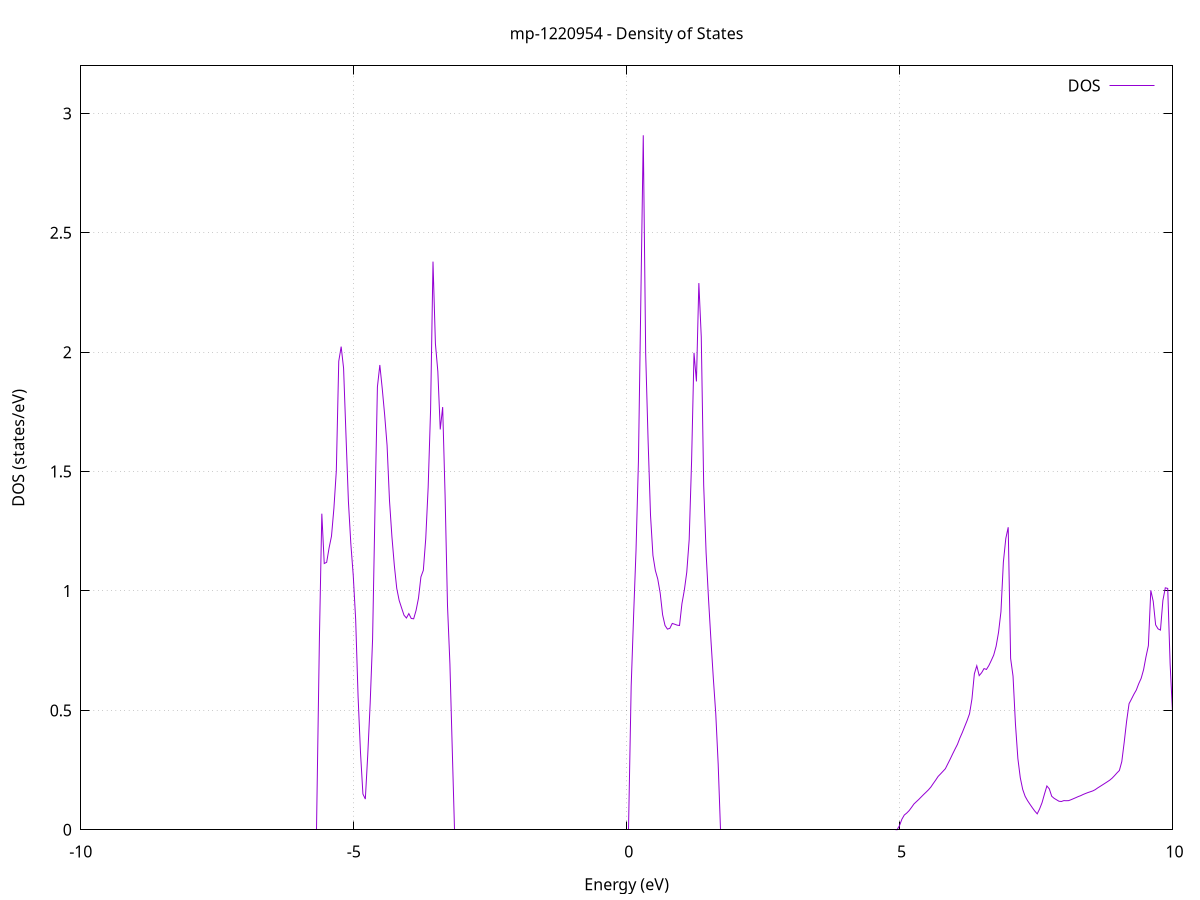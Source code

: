 set title 'mp-1220954 - Density of States'
set xlabel 'Energy (eV)'
set ylabel 'DOS (states/eV)'
set grid
set xrange [-10:10]
set yrange [0:3.199]
set xzeroaxis lt -1
set terminal png size 800,600
set output 'mp-1220954_dos_gnuplot.png'
plot '-' using 1:2 with lines title 'DOS'
-26.084200 0.000000
-26.039900 0.000000
-25.995600 0.000000
-25.951300 0.000000
-25.907100 0.000000
-25.862800 0.000000
-25.818500 0.000000
-25.774200 0.000000
-25.729900 0.000000
-25.685700 0.000000
-25.641400 0.000000
-25.597100 0.000000
-25.552800 0.000000
-25.508600 0.000000
-25.464300 0.000000
-25.420000 0.000000
-25.375700 0.000000
-25.331500 0.000000
-25.287200 0.000000
-25.242900 0.000000
-25.198600 0.000000
-25.154400 0.000000
-25.110100 0.000000
-25.065800 0.000000
-25.021500 0.000000
-24.977300 0.000000
-24.933000 0.000000
-24.888700 0.000000
-24.844400 0.000000
-24.800100 0.000000
-24.755900 0.000000
-24.711600 0.000000
-24.667300 0.000000
-24.623000 0.000000
-24.578800 0.000000
-24.534500 0.000000
-24.490200 0.000000
-24.445900 0.000000
-24.401700 0.000000
-24.357400 0.000000
-24.313100 0.000000
-24.268800 0.000000
-24.224600 0.000000
-24.180300 0.000000
-24.136000 0.000000
-24.091700 0.000000
-24.047500 0.000000
-24.003200 0.000000
-23.958900 0.000000
-23.914600 0.000000
-23.870300 0.000000
-23.826100 0.000000
-23.781800 0.000000
-23.737500 0.000000
-23.693200 0.000000
-23.649000 0.000000
-23.604700 0.000000
-23.560400 0.000000
-23.516100 0.000000
-23.471900 0.000000
-23.427600 0.000000
-23.383300 0.000000
-23.339000 0.000000
-23.294800 0.000000
-23.250500 0.000000
-23.206200 0.000000
-23.161900 0.000000
-23.117700 0.000000
-23.073400 0.000000
-23.029100 0.000000
-22.984800 0.000000
-22.940500 0.000000
-22.896300 0.000000
-22.852000 0.000000
-22.807700 0.000000
-22.763400 0.000000
-22.719200 0.000000
-22.674900 0.000000
-22.630600 0.000000
-22.586300 0.000000
-22.542100 0.000000
-22.497800 0.000000
-22.453500 0.000000
-22.409200 0.000000
-22.365000 0.000000
-22.320700 0.000000
-22.276400 0.000000
-22.232100 0.000000
-22.187900 0.000000
-22.143600 0.000000
-22.099300 0.000000
-22.055000 0.636400
-22.010700 2.727000
-21.966500 4.935800
-21.922200 3.188500
-21.877900 2.641000
-21.833600 2.357700
-21.789400 2.253700
-21.745100 2.999500
-21.700800 13.990500
-21.656500 11.138100
-21.612300 25.604100
-21.568000 0.870900
-21.523700 2.561100
-21.479400 8.374000
-21.435200 6.508400
-21.390900 4.035400
-21.346600 0.000000
-21.302300 0.000000
-21.258100 0.000000
-21.213800 0.000000
-21.169500 0.000000
-21.125200 0.000000
-21.080900 0.000000
-21.036700 0.000000
-20.992400 0.000000
-20.948100 0.000000
-20.903800 0.000000
-20.859600 0.000000
-20.815300 0.000000
-20.771000 0.000000
-20.726700 0.000000
-20.682500 0.000000
-20.638200 0.000000
-20.593900 0.000000
-20.549600 0.000000
-20.505400 0.000000
-20.461100 0.000000
-20.416800 0.000000
-20.372500 0.000000
-20.328300 0.000000
-20.284000 0.000000
-20.239700 0.000000
-20.195400 0.000000
-20.151100 0.000000
-20.106900 0.000000
-20.062600 0.000000
-20.018300 0.000000
-19.974000 0.000000
-19.929800 0.000000
-19.885500 0.000000
-19.841200 0.000000
-19.796900 0.000000
-19.752700 0.000000
-19.708400 0.000000
-19.664100 0.000000
-19.619800 0.000000
-19.575600 0.000000
-19.531300 0.000000
-19.487000 0.000000
-19.442700 0.000000
-19.398400 0.000000
-19.354200 0.000000
-19.309900 0.000000
-19.265600 0.000000
-19.221300 0.000000
-19.177100 0.000000
-19.132800 0.000000
-19.088500 0.000000
-19.044200 0.000000
-19.000000 0.000000
-18.955700 0.000000
-18.911400 0.000000
-18.867100 0.000000
-18.822900 0.000000
-18.778600 0.000000
-18.734300 0.000000
-18.690000 0.000000
-18.645800 0.000000
-18.601500 0.000000
-18.557200 0.000000
-18.512900 0.000000
-18.468600 0.000000
-18.424400 0.000000
-18.380100 0.000000
-18.335800 0.000000
-18.291500 0.000000
-18.247300 0.000000
-18.203000 0.000000
-18.158700 0.000000
-18.114400 0.000000
-18.070200 0.000000
-18.025900 0.000000
-17.981600 0.000000
-17.937300 0.000000
-17.893100 0.000000
-17.848800 0.000000
-17.804500 0.000000
-17.760200 0.000000
-17.716000 0.000000
-17.671700 0.000000
-17.627400 0.000000
-17.583100 0.000000
-17.538800 0.000000
-17.494600 0.000000
-17.450300 0.000000
-17.406000 0.000000
-17.361700 0.000000
-17.317500 0.000000
-17.273200 0.000000
-17.228900 0.000000
-17.184600 0.000000
-17.140400 0.000000
-17.096100 0.000000
-17.051800 0.000000
-17.007500 0.000000
-16.963300 0.000000
-16.919000 0.000000
-16.874700 0.000000
-16.830400 0.000000
-16.786200 0.000000
-16.741900 0.000000
-16.697600 0.000000
-16.653300 0.000000
-16.609000 0.000000
-16.564800 0.000000
-16.520500 0.000000
-16.476200 0.000000
-16.431900 0.000000
-16.387700 0.000000
-16.343400 0.000000
-16.299100 0.000000
-16.254800 0.000000
-16.210600 0.000000
-16.166300 0.000000
-16.122000 0.000000
-16.077700 0.000000
-16.033500 0.000000
-15.989200 0.000000
-15.944900 0.000000
-15.900600 0.000000
-15.856400 0.000000
-15.812100 0.000000
-15.767800 0.000000
-15.723500 0.000000
-15.679200 0.000000
-15.635000 0.000000
-15.590700 0.000000
-15.546400 0.000000
-15.502100 0.000000
-15.457900 0.000000
-15.413600 0.000000
-15.369300 0.000000
-15.325000 0.000000
-15.280800 0.000000
-15.236500 0.000000
-15.192200 0.000000
-15.147900 0.000000
-15.103700 0.000000
-15.059400 0.000000
-15.015100 0.000000
-14.970800 0.000000
-14.926600 0.000000
-14.882300 0.000000
-14.838000 0.000000
-14.793700 0.000000
-14.749400 0.000000
-14.705200 0.000000
-14.660900 0.000000
-14.616600 0.000000
-14.572300 0.000000
-14.528100 0.000000
-14.483800 0.000000
-14.439500 0.000000
-14.395200 0.000000
-14.351000 0.000000
-14.306700 0.000000
-14.262400 0.000000
-14.218100 0.000000
-14.173900 0.000000
-14.129600 0.000000
-14.085300 0.000000
-14.041000 0.000000
-13.996800 0.000000
-13.952500 0.000000
-13.908200 0.000000
-13.863900 0.000000
-13.819600 0.000000
-13.775400 0.000000
-13.731100 0.000000
-13.686800 0.000000
-13.642500 0.000000
-13.598300 0.000000
-13.554000 0.189900
-13.509700 0.371300
-13.465400 0.540100
-13.421200 0.725800
-13.376900 0.949000
-13.332600 1.279900
-13.288300 2.007300
-13.244100 2.058900
-13.199800 2.046300
-13.155500 2.042500
-13.111200 2.024300
-13.067000 2.020700
-13.022700 1.584800
-12.978400 1.134600
-12.934100 0.903900
-12.889800 0.724000
-12.845600 0.590600
-12.801300 0.472600
-12.757000 0.374100
-12.712700 0.273700
-12.668500 0.195100
-12.624200 0.000000
-12.579900 0.000000
-12.535600 0.000000
-12.491400 0.000000
-12.447100 0.000000
-12.402800 0.000000
-12.358500 0.000000
-12.314300 0.000000
-12.270000 0.000000
-12.225700 0.000000
-12.181400 0.000000
-12.137200 0.000000
-12.092900 0.000000
-12.048600 0.000000
-12.004300 0.000000
-11.960000 0.000000
-11.915800 0.000000
-11.871500 0.000000
-11.827200 0.000000
-11.782900 0.000000
-11.738700 0.000000
-11.694400 0.000000
-11.650100 0.000000
-11.605800 0.000000
-11.561600 0.000000
-11.517300 0.000000
-11.473000 0.000000
-11.428700 0.000000
-11.384500 0.000000
-11.340200 0.000000
-11.295900 0.000000
-11.251600 0.000000
-11.207400 0.000000
-11.163100 0.000000
-11.118800 0.000000
-11.074500 0.000000
-11.030200 0.000000
-10.986000 0.000000
-10.941700 0.000000
-10.897400 0.000000
-10.853100 0.000000
-10.808900 0.000000
-10.764600 0.000000
-10.720300 0.000000
-10.676000 0.000000
-10.631800 0.000000
-10.587500 0.000000
-10.543200 0.000000
-10.498900 0.000000
-10.454700 0.000000
-10.410400 0.000000
-10.366100 0.000000
-10.321800 0.000000
-10.277500 0.000000
-10.233300 0.000000
-10.189000 0.000000
-10.144700 0.000000
-10.100400 0.000000
-10.056200 0.000000
-10.011900 0.000000
-9.967600 0.000000
-9.923300 0.000000
-9.879100 0.000000
-9.834800 0.000000
-9.790500 0.000000
-9.746200 0.000000
-9.702000 0.000000
-9.657700 0.000000
-9.613400 0.000000
-9.569100 0.000000
-9.524900 0.000000
-9.480600 0.000000
-9.436300 0.000000
-9.392000 0.000000
-9.347700 0.000000
-9.303500 0.000000
-9.259200 0.000000
-9.214900 0.000000
-9.170600 0.000000
-9.126400 0.000000
-9.082100 0.000000
-9.037800 0.000000
-8.993500 0.000000
-8.949300 0.000000
-8.905000 0.000000
-8.860700 0.000000
-8.816400 0.000000
-8.772200 0.000000
-8.727900 0.000000
-8.683600 0.000000
-8.639300 0.000000
-8.595100 0.000000
-8.550800 0.000000
-8.506500 0.000000
-8.462200 0.000000
-8.417900 0.000000
-8.373700 0.000000
-8.329400 0.000000
-8.285100 0.000000
-8.240800 0.000000
-8.196600 0.000000
-8.152300 0.000000
-8.108000 0.000000
-8.063700 0.000000
-8.019500 0.000000
-7.975200 0.000000
-7.930900 0.000000
-7.886600 0.000000
-7.842400 0.000000
-7.798100 0.000000
-7.753800 0.000000
-7.709500 0.000000
-7.665300 0.000000
-7.621000 0.000000
-7.576700 0.000000
-7.532400 0.000000
-7.488100 0.000000
-7.443900 0.000000
-7.399600 0.000000
-7.355300 0.000000
-7.311000 0.000000
-7.266800 0.000000
-7.222500 0.000000
-7.178200 0.000000
-7.133900 0.000000
-7.089700 0.000000
-7.045400 0.000000
-7.001100 0.000000
-6.956800 0.000000
-6.912600 0.000000
-6.868300 0.000000
-6.824000 0.000000
-6.779700 0.000000
-6.735500 0.000000
-6.691200 0.000000
-6.646900 0.000000
-6.602600 0.000000
-6.558300 0.000000
-6.514100 0.000000
-6.469800 0.000000
-6.425500 0.000000
-6.381200 0.000000
-6.337000 0.000000
-6.292700 0.000000
-6.248400 0.000000
-6.204100 0.000000
-6.159900 0.000000
-6.115600 0.000000
-6.071300 0.000000
-6.027000 0.000000
-5.982800 0.000000
-5.938500 0.000000
-5.894200 0.000000
-5.849900 0.000000
-5.805700 0.000000
-5.761400 0.000000
-5.717100 0.000000
-5.672800 0.000000
-5.628500 0.801400
-5.584300 1.323700
-5.540000 1.115000
-5.495700 1.120100
-5.451400 1.180200
-5.407200 1.229500
-5.362900 1.346200
-5.318600 1.503500
-5.274300 1.961900
-5.230100 2.023300
-5.185800 1.933200
-5.141500 1.651900
-5.097200 1.374900
-5.053000 1.198300
-5.008700 1.065300
-4.964400 0.880600
-4.920100 0.557800
-4.875900 0.324400
-4.831600 0.149900
-4.787300 0.128600
-4.743000 0.313800
-4.698700 0.529000
-4.654500 0.797100
-4.610200 1.345400
-4.565900 1.854500
-4.521600 1.946300
-4.477400 1.847200
-4.433100 1.737200
-4.388800 1.609600
-4.344500 1.378300
-4.300300 1.227800
-4.256000 1.107100
-4.211700 1.010800
-4.167400 0.960400
-4.123200 0.929200
-4.078900 0.898700
-4.034600 0.886800
-3.990300 0.905300
-3.946100 0.884900
-3.901800 0.883500
-3.857500 0.918900
-3.813200 0.970500
-3.768900 1.058900
-3.724700 1.086500
-3.680400 1.219300
-3.636100 1.434500
-3.591800 1.759300
-3.547600 2.379300
-3.503300 2.035300
-3.459000 1.919700
-3.414700 1.676600
-3.370500 1.770200
-3.326200 1.401600
-3.281900 0.938700
-3.237600 0.694500
-3.193400 0.326400
-3.149100 0.000000
-3.104800 0.000000
-3.060500 0.000000
-3.016300 0.000000
-2.972000 0.000000
-2.927700 0.000000
-2.883400 0.000000
-2.839100 0.000000
-2.794900 0.000000
-2.750600 0.000000
-2.706300 0.000000
-2.662000 0.000000
-2.617800 0.000000
-2.573500 0.000000
-2.529200 0.000000
-2.484900 0.000000
-2.440700 0.000000
-2.396400 0.000000
-2.352100 0.000000
-2.307800 0.000000
-2.263600 0.000000
-2.219300 0.000000
-2.175000 0.000000
-2.130700 0.000000
-2.086500 0.000000
-2.042200 0.000000
-1.997900 0.000000
-1.953600 0.000000
-1.909300 0.000000
-1.865100 0.000000
-1.820800 0.000000
-1.776500 0.000000
-1.732200 0.000000
-1.688000 0.000000
-1.643700 0.000000
-1.599400 0.000000
-1.555100 0.000000
-1.510900 0.000000
-1.466600 0.000000
-1.422300 0.000000
-1.378000 0.000000
-1.333800 0.000000
-1.289500 0.000000
-1.245200 0.000000
-1.200900 0.000000
-1.156600 0.000000
-1.112400 0.000000
-1.068100 0.000000
-1.023800 0.000000
-0.979500 0.000000
-0.935300 0.000000
-0.891000 0.000000
-0.846700 0.000000
-0.802400 0.000000
-0.758200 0.000000
-0.713900 0.000000
-0.669600 0.000000
-0.625300 0.000000
-0.581100 0.000000
-0.536800 0.000000
-0.492500 0.000000
-0.448200 0.000000
-0.404000 0.000000
-0.359700 0.000000
-0.315400 0.000000
-0.271100 0.000000
-0.226800 0.000000
-0.182600 0.000000
-0.138300 0.000000
-0.094000 0.000000
-0.049700 0.000000
-0.005500 0.000000
0.038800 0.000000
0.083100 0.601700
0.127400 0.896300
0.171600 1.169000
0.215900 1.542300
0.260200 2.223500
0.304500 2.908400
0.348700 1.993500
0.393000 1.630200
0.437300 1.316900
0.481600 1.149100
0.525800 1.086200
0.570100 1.050000
0.614400 0.991300
0.658700 0.900400
0.703000 0.855600
0.747200 0.840300
0.791500 0.843600
0.835800 0.864100
0.880100 0.860800
0.924300 0.857000
0.968600 0.855400
1.012900 0.946700
1.057200 1.003900
1.101400 1.078800
1.145700 1.215200
1.190000 1.545800
1.234300 1.997200
1.278500 1.877500
1.322800 2.289500
1.367100 2.063700
1.411400 1.443500
1.455600 1.160700
1.499900 0.966500
1.544200 0.794700
1.588500 0.632700
1.632800 0.485400
1.677000 0.274800
1.721300 0.000000
1.765600 0.000000
1.809900 0.000000
1.854100 0.000000
1.898400 0.000000
1.942700 0.000000
1.987000 0.000000
2.031200 0.000000
2.075500 0.000000
2.119800 0.000000
2.164100 0.000000
2.208300 0.000000
2.252600 0.000000
2.296900 0.000000
2.341200 0.000000
2.385400 0.000000
2.429700 0.000000
2.474000 0.000000
2.518300 0.000000
2.562600 0.000000
2.606800 0.000000
2.651100 0.000000
2.695400 0.000000
2.739700 0.000000
2.783900 0.000000
2.828200 0.000000
2.872500 0.000000
2.916800 0.000000
2.961000 0.000000
3.005300 0.000000
3.049600 0.000000
3.093900 0.000000
3.138100 0.000000
3.182400 0.000000
3.226700 0.000000
3.271000 0.000000
3.315200 0.000000
3.359500 0.000000
3.403800 0.000000
3.448100 0.000000
3.492400 0.000000
3.536600 0.000000
3.580900 0.000000
3.625200 0.000000
3.669500 0.000000
3.713700 0.000000
3.758000 0.000000
3.802300 0.000000
3.846600 0.000000
3.890800 0.000000
3.935100 0.000000
3.979400 0.000000
4.023700 0.000000
4.067900 0.000000
4.112200 0.000000
4.156500 0.000000
4.200800 0.000000
4.245000 0.000000
4.289300 0.000000
4.333600 0.000000
4.377900 0.000000
4.422200 0.000000
4.466400 0.000000
4.510700 0.000000
4.555000 0.000000
4.599300 0.000000
4.643500 0.000000
4.687800 0.000000
4.732100 0.000000
4.776400 0.000000
4.820600 0.000000
4.864900 0.000000
4.909200 0.000000
4.953500 0.000100
4.997700 0.016700
5.042000 0.044000
5.086300 0.061700
5.130600 0.069900
5.174800 0.080100
5.219100 0.093700
5.263400 0.108000
5.307700 0.117600
5.352000 0.127100
5.396200 0.137400
5.440500 0.147600
5.484800 0.157300
5.529100 0.167300
5.573300 0.178900
5.617600 0.193800
5.661900 0.208100
5.706200 0.223400
5.750400 0.233900
5.794700 0.244700
5.839000 0.255700
5.883300 0.276000
5.927500 0.296000
5.971800 0.317300
6.016100 0.337900
6.060400 0.357700
6.104600 0.383900
6.148900 0.407000
6.193200 0.432400
6.237500 0.457500
6.281800 0.486000
6.326000 0.547900
6.370300 0.653200
6.414600 0.686700
6.458900 0.645600
6.503100 0.657700
6.547400 0.675000
6.591700 0.671500
6.636000 0.687900
6.680200 0.709000
6.724500 0.731500
6.768800 0.768700
6.813100 0.826800
6.857300 0.913300
6.901600 1.120900
6.945900 1.219500
6.990200 1.266900
7.034500 0.717500
7.078700 0.643300
7.123000 0.442600
7.167300 0.298200
7.211600 0.217800
7.255800 0.169000
7.300100 0.140100
7.344400 0.122100
7.388700 0.106800
7.432900 0.092100
7.477200 0.078300
7.521500 0.066700
7.565800 0.087500
7.610000 0.113400
7.654300 0.149200
7.698600 0.183400
7.742900 0.171500
7.787100 0.140400
7.831400 0.131700
7.875700 0.125600
7.920000 0.119500
7.964300 0.118400
8.008500 0.122100
8.052800 0.121700
8.097100 0.122100
8.141400 0.125900
8.185600 0.130200
8.229900 0.134600
8.274200 0.139100
8.318500 0.142900
8.362700 0.147800
8.407000 0.152000
8.451300 0.155900
8.495600 0.159300
8.539800 0.162800
8.584100 0.168000
8.628400 0.175100
8.672700 0.181500
8.716900 0.187900
8.761200 0.194400
8.805500 0.201000
8.849800 0.207700
8.894100 0.216200
8.938300 0.226700
8.982600 0.238000
9.026900 0.248400
9.071200 0.285600
9.115400 0.366700
9.159700 0.455000
9.204000 0.527900
9.248300 0.547300
9.292500 0.567400
9.336800 0.585100
9.381100 0.611600
9.425400 0.633800
9.469600 0.669800
9.513900 0.723900
9.558200 0.771000
9.602500 1.002700
9.646700 0.956800
9.691000 0.858100
9.735300 0.841400
9.779600 0.836200
9.823900 0.960100
9.868100 1.013200
9.912400 1.010700
9.956700 0.693700
10.001000 0.488900
10.045200 0.422900
10.089500 0.360800
10.133800 0.307100
10.178100 0.267600
10.222300 0.191800
10.266600 0.143900
10.310900 0.115000
10.355200 0.069900
10.399400 0.057500
10.443700 0.069000
10.488000 0.103100
10.532300 0.207400
10.576500 0.188100
10.620800 0.179800
10.665100 0.184000
10.709400 0.198800
10.753700 0.247000
10.797900 0.326500
10.842200 0.405700
10.886500 0.526000
10.930800 0.641700
10.975000 0.746100
11.019300 0.742500
11.063600 0.809800
11.107900 0.879700
11.152100 0.926400
11.196400 0.904400
11.240700 0.811800
11.285000 0.786500
11.329200 0.795600
11.373500 0.790800
11.417800 0.788100
11.462100 0.842100
11.506300 0.957800
11.550600 0.894800
11.594900 0.820900
11.639200 0.764600
11.683500 0.714700
11.727700 0.699800
11.772000 0.703800
11.816300 0.709100
11.860600 0.720900
11.904800 0.748700
11.949100 0.814000
11.993400 0.921200
12.037700 0.913600
12.081900 0.916900
12.126200 0.938500
12.170500 0.969400
12.214800 1.170500
12.259000 1.060800
12.303300 0.993100
12.347600 0.911400
12.391900 0.812900
12.436100 0.759100
12.480400 0.725700
12.524700 0.707800
12.569000 0.673700
12.613300 0.642000
12.657500 0.605500
12.701800 0.570900
12.746100 0.540800
12.790400 0.525000
12.834600 0.506100
12.878900 0.487500
12.923200 0.471500
12.967500 0.457800
13.011700 0.444500
13.056000 0.427600
13.100300 0.411200
13.144600 0.396400
13.188800 0.379100
13.233100 0.365900
13.277400 0.354600
13.321700 0.342400
13.365900 0.329900
13.410200 0.318300
13.454500 0.309100
13.498800 0.319300
13.543100 0.304000
13.587300 0.281100
13.631600 0.247600
13.675900 0.222800
13.720200 0.204100
13.764400 0.186700
13.808700 0.190100
13.853000 0.180500
13.897300 0.141600
13.941500 0.095000
13.985800 0.109900
14.030100 0.129600
14.074400 0.145600
14.118600 0.149500
14.162900 0.151200
14.207200 0.160200
14.251500 0.168500
14.295700 0.176500
14.340000 0.186100
14.384300 0.197600
14.428600 0.210500
14.472900 0.227500
14.517100 0.244200
14.561400 0.255600
14.605700 0.276700
14.650000 0.285600
14.694200 0.285500
14.738500 0.291000
14.782800 0.295200
14.827100 0.299200
14.871300 0.304100
14.915600 0.310000
14.959900 0.318100
15.004200 0.325700
15.048400 0.332200
15.092700 0.338100
15.137000 0.342800
15.181300 0.346600
15.225500 0.351700
15.269800 0.385500
15.314100 0.366200
15.358400 0.358000
15.402700 0.367600
15.446900 0.416600
15.491200 0.497500
15.535500 0.485100
15.579800 0.481100
15.624000 0.485800
15.668300 0.491700
15.712600 0.497700
15.756900 0.504000
15.801100 0.512800
15.845400 0.523900
15.889700 0.570200
15.934000 0.592000
15.978200 0.607800
16.022500 0.606300
16.066800 0.620900
16.111100 0.634200
16.155400 0.643600
16.199600 0.644900
16.243900 0.646800
16.288200 0.653100
16.332500 0.692400
16.376700 0.685800
16.421000 0.701500
16.465300 0.704800
16.509600 0.729800
16.553800 0.623300
16.598100 0.487400
16.642400 0.506100
16.686700 0.746500
16.730900 0.695200
16.775200 0.776700
16.819500 0.757700
16.863800 0.773600
16.908000 0.822000
16.952300 0.898800
16.996600 0.929600
17.040900 0.897200
17.085200 0.900900
17.129400 0.827100
17.173700 0.797300
17.218000 0.768300
17.262300 0.750900
17.306500 0.742500
17.350800 0.735200
17.395100 0.729900
17.439400 0.736700
17.483600 0.723300
17.527900 0.711100
17.572200 0.712500
17.616500 0.680000
17.660700 0.674800
17.705000 0.661400
17.749300 0.648000
17.793600 0.646200
17.837800 0.657200
17.882100 0.646800
17.926400 0.642200
17.970700 0.645300
18.015000 0.661000
18.059200 0.679000
18.103500 0.684900
18.147800 0.669600
18.192100 0.681000
18.236300 0.702400
18.280600 0.726500
18.324900 0.744800
18.369200 0.753200
18.413400 0.744100
18.457700 0.736500
18.502000 0.736100
18.546300 0.702600
18.590500 0.686000
18.634800 0.687500
18.679100 0.680500
18.723400 0.696400
18.767600 0.700200
18.811900 0.691900
18.856200 0.655000
18.900500 0.635900
18.944800 0.644000
18.989000 0.579000
19.033300 0.557700
19.077600 0.550700
19.121900 0.548000
19.166100 0.572400
19.210400 0.509900
19.254700 0.496800
19.299000 0.501100
19.343200 0.511000
19.387500 0.530500
19.431800 0.595700
19.476100 0.654700
19.520300 0.729800
19.564600 0.762900
19.608900 0.782300
19.653200 0.830000
19.697400 0.872800
19.741700 0.879800
19.786000 0.910200
19.830300 0.939800
19.874600 0.981000
19.918800 0.989300
19.963100 0.959900
20.007400 0.881500
20.051700 0.772200
20.095900 0.706200
20.140200 0.677900
20.184500 0.672800
20.228800 0.667200
20.273000 0.663400
20.317300 0.707400
20.361600 0.724900
20.405900 0.692400
20.450100 0.658200
20.494400 0.674900
20.538700 0.720800
20.583000 0.789000
20.627200 0.864500
20.671500 0.873400
20.715800 0.868400
20.760100 0.881100
20.804400 0.911800
20.848600 1.040800
20.892900 1.025000
20.937200 1.011100
20.981500 0.940000
21.025700 0.874900
21.070000 0.784600
21.114300 0.817600
21.158600 0.654700
21.202800 0.644100
21.247100 0.659300
21.291400 0.640700
21.335700 0.623400
21.379900 0.611900
21.424200 0.612300
21.468500 0.616000
21.512800 0.638500
21.557000 0.645800
21.601300 0.654800
21.645600 0.668900
21.689900 0.682500
21.734200 0.679600
21.778400 0.671200
21.822700 0.643800
21.867000 0.623100
21.911300 0.615900
21.955500 0.614200
21.999800 0.617000
22.044100 0.569600
22.088400 0.547200
22.132600 0.541500
22.176900 0.549200
22.221200 0.554100
22.265500 0.557600
22.309700 0.567900
22.354000 0.621000
22.398300 0.655400
22.442600 0.582400
22.486800 0.559200
22.531100 0.550900
22.575400 0.556400
22.619700 0.558300
22.664000 0.559200
22.708200 0.554500
22.752500 0.544600
22.796800 0.539700
22.841100 0.535100
22.885300 0.527800
22.929600 0.518600
22.973900 0.508400
23.018200 0.507000
23.062400 0.517800
23.106700 0.490700
23.151000 0.497400
23.195300 0.511800
23.239500 0.526300
23.283800 0.546100
23.328100 0.570900
23.372400 0.593600
23.416600 0.618100
23.460900 0.653200
23.505200 0.679500
23.549500 0.676300
23.593800 0.670000
23.638000 0.666000
23.682300 0.650800
23.726600 0.636000
23.770900 0.622000
23.815100 0.622300
23.859400 0.633300
23.903700 0.636500
23.948000 0.634100
23.992200 0.626300
24.036500 0.617300
24.080800 0.612500
24.125100 0.623000
24.169300 0.561700
24.213600 0.564100
24.257900 0.577000
24.302200 0.587600
24.346400 0.597200
24.390700 0.589900
24.435000 0.611200
24.479300 0.601500
24.523600 0.560400
24.567800 0.536000
24.612100 0.512300
24.656400 0.488300
24.700700 0.465500
24.744900 0.460400
24.789200 0.460900
24.833500 0.443700
24.877800 0.411000
24.922000 0.407700
24.966300 0.412400
25.010600 0.417500
25.054900 0.426700
25.099100 0.424100
25.143400 0.424400
25.187700 0.428100
25.232000 0.431800
25.276300 0.436800
25.320500 0.443400
25.364800 0.451600
25.409100 0.462300
25.453400 0.470900
25.497600 0.481900
25.541900 0.489300
25.586200 0.492100
25.630500 0.498300
25.674700 0.521400
25.719000 0.542200
25.763300 0.548300
25.807600 0.553600
25.851800 0.560100
25.896100 0.567000
25.940400 0.595200
25.984700 0.568400
26.028900 0.572100
26.073200 0.577200
26.117500 0.583700
26.161800 0.586000
26.206100 0.589300
26.250300 0.590700
26.294600 0.590000
26.338900 0.596600
26.383200 0.589700
26.427400 0.617500
26.471700 0.620500
26.516000 0.637900
26.560300 0.658300
26.604500 0.714600
26.648800 0.650900
26.693100 0.647200
26.737400 0.648700
26.781600 0.645700
26.825900 0.633900
26.870200 0.639600
26.914500 0.656400
26.958700 0.682600
27.003000 0.702700
27.047300 0.690200
27.091600 0.679800
27.135900 0.678800
27.180100 0.676100
27.224400 0.676400
27.268700 0.679900
27.313000 0.683400
27.357200 0.698400
27.401500 0.718800
27.445800 0.726000
27.490100 0.699300
27.534300 0.679300
27.578600 0.668500
27.622900 0.659100
27.667200 0.650500
27.711400 0.641100
27.755700 0.627400
27.800000 0.615200
27.844300 0.606400
27.888500 0.603900
27.932800 0.596500
27.977100 0.590100
28.021400 0.585600
28.065700 0.588900
28.109900 0.600500
28.154200 0.618400
28.198500 0.644600
28.242800 0.681800
28.287000 0.710900
28.331300 0.748400
28.375600 0.772800
28.419900 0.797400
28.464100 0.829500
28.508400 0.880700
28.552700 0.930100
28.597000 0.949300
28.641200 0.960700
28.685500 1.002100
28.729800 1.052800
28.774100 0.961400
28.818300 0.954800
28.862600 0.961900
28.906900 0.957200
28.951200 0.979000
28.995500 1.024800
29.039700 0.982200
29.084000 0.903100
29.128300 0.846900
29.172600 0.870000
29.216800 0.868500
29.261100 0.943700
29.305400 0.869400
29.349700 0.836400
29.393900 0.812800
29.438200 0.831300
29.482500 0.801600
29.526800 0.783100
29.571000 0.765000
29.615300 0.746200
29.659600 0.740900
29.703900 0.744000
29.748100 0.737700
29.792400 0.732100
29.836700 0.728900
29.881000 0.733800
29.925300 0.748700
29.969500 0.782600
30.013800 0.815700
30.058100 0.913500
30.102400 0.922900
30.146600 1.017800
30.190900 0.987800
30.235200 1.041400
30.279500 1.084700
30.323700 1.075700
30.368000 0.983900
30.412300 0.875500
30.456600 0.973700
30.500800 0.962200
30.545100 0.983900
30.589400 1.048300
30.633700 0.937500
30.677900 0.882600
30.722200 0.871100
30.766500 0.827800
30.810800 0.770700
30.855100 0.644100
30.899300 0.637700
30.943600 0.622000
30.987900 0.619400
31.032200 0.620000
31.076400 0.625200
31.120700 0.634800
31.165000 0.647200
31.209300 0.662900
31.253500 0.669500
31.297800 0.641700
31.342100 0.621700
31.386400 0.641800
31.430600 0.700300
31.474900 0.673500
31.519200 0.718100
31.563500 0.767200
31.607700 0.723100
31.652000 0.710800
31.696300 0.859400
31.740600 1.056400
31.784900 0.910200
31.829100 0.820500
31.873400 0.778600
31.917700 0.791700
31.962000 0.817400
32.006200 0.861600
32.050500 0.889500
32.094800 0.919100
32.139100 0.836400
32.183300 0.812300
32.227600 0.802800
32.271900 0.789200
32.316200 0.793600
32.360400 0.803600
32.404700 0.811500
32.449000 0.830500
32.493300 0.844200
32.537500 0.848400
32.581800 0.865300
32.626100 0.872400
32.670400 0.882000
32.714700 0.859900
32.758900 0.858900
32.803200 0.861900
32.847500 0.871500
32.891800 0.871100
32.936000 0.878400
32.980300 0.943800
33.024600 0.911700
33.068900 0.869600
33.113100 0.778900
33.157400 0.701400
33.201700 0.672900
33.246000 0.667200
33.290200 0.668200
33.334500 0.673100
33.378800 0.683400
33.423100 0.717900
33.467400 0.772200
33.511600 0.801800
33.555900 0.821400
33.600200 0.893000
33.644500 0.956800
33.688700 1.013600
33.733000 1.048600
33.777300 1.049500
33.821600 1.049800
33.865800 1.033400
33.910100 1.073800
33.954400 1.052300
33.998700 1.029900
34.042900 1.040100
34.087200 1.071600
34.131500 1.090800
34.175800 0.921800
34.220000 0.796700
34.264300 0.740000
34.308600 0.723900
34.352900 0.692800
34.397200 0.702600
34.441400 0.780400
34.485700 0.858800
34.530000 0.850000
34.574300 0.833500
34.618500 0.734200
34.662800 0.702900
34.707100 0.679300
34.751400 0.656200
34.795600 0.659800
34.839900 0.643500
34.884200 0.620900
34.928500 0.604200
34.972700 0.594400
35.017000 0.590800
35.061300 0.598200
35.105600 0.597300
35.149800 0.619600
35.194100 0.655300
35.238400 0.688700
35.282700 0.683000
35.327000 0.690200
35.371200 0.713700
35.415500 0.707400
35.459800 0.713900
35.504100 0.755400
35.548300 0.738500
35.592600 0.734200
35.636900 0.713400
35.681200 0.697900
35.725400 0.692400
35.769700 0.693500
35.814000 0.704200
35.858300 0.722100
35.902500 0.705600
35.946800 0.713200
35.991100 0.718200
36.035400 0.695300
36.079600 0.659000
36.123900 0.639900
36.168200 0.620500
36.212500 0.597600
36.256800 0.557700
36.301000 0.549900
36.345300 0.557200
36.389600 0.578000
36.433900 0.613800
36.478100 0.672400
36.522400 0.734900
36.566700 0.777000
36.611000 0.821700
36.655200 0.869400
36.699500 0.913700
36.743800 0.960700
36.788100 1.020500
36.832300 1.129500
36.876600 1.274200
36.920900 1.487200
36.965200 1.925000
37.009400 5.693900
37.053700 14.865400
37.098000 2.350400
37.142300 1.657200
37.186600 1.416200
37.230800 1.293800
37.275100 1.230100
37.319400 1.147700
37.363700 1.034300
37.407900 0.934400
37.452200 0.861100
37.496500 0.742800
37.540800 0.676700
37.585000 0.664300
37.629300 0.655000
37.673600 0.659400
37.717900 0.641500
37.762100 0.658600
37.806400 0.684100
37.850700 0.702000
37.895000 0.719600
37.939200 0.739900
37.983500 0.765500
38.027800 0.812300
38.072100 0.855900
38.116400 0.851100
38.160600 0.817300
38.204900 0.775500
38.249200 0.744100
38.293500 0.747400
38.337700 0.763900
38.382000 0.762100
38.426300 0.773800
38.470600 0.790200
38.514800 0.840200
38.559100 0.755900
38.603400 0.732100
38.647700 0.726500
38.691900 0.751900
38.736200 0.789200
38.780500 0.799100
38.824800 0.781600
38.869000 0.818000
38.913300 0.831400
38.957600 0.834100
39.001900 0.868100
39.046200 0.922300
39.090400 0.929100
39.134700 0.943300
39.179000 1.014000
39.223300 1.098600
39.267500 0.840800
39.311800 0.794600
39.356100 0.763200
39.400400 0.720700
39.444600 0.671300
39.488900 0.684800
39.533200 0.708900
39.577500 0.740200
39.621700 0.773200
39.666000 0.804700
39.710300 0.905500
39.754600 0.943600
39.798800 0.952300
39.843100 1.004900
39.887400 0.974100
39.931700 0.987400
39.976000 0.987500
40.020200 0.982300
40.064500 0.922600
40.108800 0.970200
40.153100 0.938400
40.197300 0.930000
40.241600 0.943200
40.285900 0.963100
40.330200 0.968300
40.374400 0.962000
40.418700 0.976600
40.463000 1.025400
40.507300 1.045300
40.551500 1.072700
40.595800 1.089700
40.640100 1.132200
40.684400 1.141100
40.728600 1.099700
40.772900 1.072600
40.817200 0.982100
40.861500 0.986700
40.905800 1.002000
40.950000 0.974200
40.994300 0.982400
41.038600 0.944300
41.082900 0.886500
41.127100 0.827500
41.171400 0.782600
41.215700 0.761400
41.260000 0.777000
41.304200 0.792400
41.348500 0.801100
41.392800 0.816400
41.437100 0.813800
41.481300 0.839000
41.525600 0.864100
41.569900 0.852800
41.614200 0.831700
41.658400 0.812500
41.702700 0.796500
41.747000 0.833600
41.791300 0.855300
41.835600 0.898500
41.879800 0.934800
41.924100 0.945500
41.968400 0.968100
42.012700 0.957200
42.056900 0.934600
42.101200 0.903300
42.145500 0.903800
42.189800 0.907700
42.234000 0.887200
42.278300 0.866000
42.322600 0.832400
42.366900 0.804900
42.411100 0.792400
42.455400 0.788900
42.499700 0.788800
42.544000 0.801600
42.588300 0.852300
42.632500 0.868500
42.676800 0.885400
42.721100 0.903400
42.765400 0.885500
42.809600 0.867300
42.853900 0.876700
42.898200 0.932300
42.942500 0.928400
42.986700 0.893300
43.031000 0.897900
43.075300 0.881700
43.119600 0.824300
43.163800 0.812500
43.208100 0.843200
43.252400 0.888100
43.296700 0.966900
43.340900 1.024900
43.385200 1.068600
43.429500 1.095400
43.473800 1.114900
43.518100 1.098900
43.562300 1.074800
43.606600 1.101400
43.650900 1.131400
43.695200 1.137500
43.739400 1.121400
43.783700 1.096900
43.828000 1.069400
43.872300 1.034700
43.916500 1.032800
43.960800 1.045700
44.005100 1.000200
44.049400 1.049400
44.093600 1.091500
44.137900 1.093300
44.182200 1.117700
44.226500 1.158200
44.270700 1.164300
44.315000 1.192000
44.359300 1.261200
44.403600 1.300400
44.447900 1.325100
44.492100 1.344800
44.536400 1.277100
44.580700 1.243600
44.625000 1.418700
44.669200 1.546200
44.713500 1.502300
44.757800 1.270200
44.802100 1.185800
44.846300 1.141700
44.890600 1.121900
44.934900 1.106800
44.979200 1.139700
45.023400 1.190100
45.067700 1.164400
45.112000 1.206500
45.156300 1.218900
45.200500 1.170300
45.244800 1.153800
45.289100 1.165500
45.333400 1.151500
45.377700 1.165700
45.421900 1.175700
45.466200 1.168300
45.510500 1.160000
45.554800 1.160200
45.599000 1.235200
45.643300 1.187300
45.687600 1.152700
45.731900 1.154900
45.776100 1.183000
45.820400 1.223600
45.864700 1.211000
45.909000 1.211400
45.953200 1.210900
45.997500 1.202000
46.041800 1.174000
46.086100 1.190000
46.130300 1.237200
46.174600 1.266000
46.218900 1.237500
46.263200 1.214200
46.307500 1.216400
46.351700 1.222300
46.396000 1.208000
46.440300 1.227100
46.484600 1.234100
46.528800 1.249800
46.573100 1.283700
46.617400 1.257400
46.661700 1.306000
46.705900 1.393300
46.750200 1.458100
46.794500 1.447200
46.838800 1.444000
46.883000 1.347000
46.927300 1.392300
46.971600 1.415900
47.015900 1.463100
47.060100 1.496100
47.104400 1.692500
47.148700 1.627700
47.193000 1.575600
47.237300 1.388100
47.281500 1.223900
47.325800 1.125300
47.370100 1.078600
47.414400 1.082800
47.458600 1.029800
47.502900 1.022100
47.547200 0.947500
47.591500 0.895400
47.635700 0.860800
47.680000 0.866400
47.724300 0.900600
47.768600 0.843900
47.812800 0.838700
47.857100 0.856700
47.901400 0.887400
47.945700 0.967500
47.989900 0.972300
48.034200 1.009700
48.078500 1.079700
48.122800 1.112400
48.167100 1.130500
48.211300 1.144900
48.255600 1.147400
48.299900 1.169400
48.344200 1.025100
48.388400 0.924900
48.432700 0.868600
48.477000 0.822800
48.521300 0.811200
48.565500 0.818300
48.609800 0.848200
48.654100 0.866100
48.698400 0.890400
48.742600 0.898400
48.786900 0.919000
48.831200 0.921900
48.875500 0.908600
48.919700 0.889400
48.964000 0.894900
49.008300 0.908000
49.052600 0.931700
49.096900 0.955400
49.141100 0.970800
49.185400 0.964500
49.229700 0.908900
49.274000 0.864900
49.318200 0.835500
49.362500 0.798500
49.406800 0.784700
49.451100 0.786800
49.495300 0.784000
49.539600 0.784200
49.583900 0.807400
49.628200 0.823200
49.672400 0.820500
49.716700 0.811600
49.761000 0.834300
49.805300 0.849700
49.849500 0.863700
49.893800 0.890900
49.938100 0.925800
49.982400 0.940900
50.026700 0.923500
50.070900 0.850800
50.115200 0.782500
50.159500 0.702100
50.203800 0.654300
50.248000 0.625000
50.292300 0.628600
50.336600 0.623300
50.380900 0.585900
50.425100 0.583200
50.469400 0.590400
50.513700 0.591600
50.558000 0.586600
50.602200 0.584400
50.646500 0.601900
50.690800 0.615700
50.735100 0.617500
50.779300 0.645000
50.823600 0.667200
50.867900 0.685800
50.912200 0.704300
50.956500 0.731800
51.000700 0.765100
51.045000 0.783900
51.089300 0.791600
51.133600 0.758100
51.177800 0.714600
51.222100 0.695000
51.266400 0.704800
51.310700 0.731700
51.354900 0.767800
51.399200 0.846500
51.443500 0.918400
51.487800 0.972700
51.532000 1.009300
51.576300 1.032000
51.620600 1.006900
51.664900 0.974600
51.709200 0.946700
51.753400 0.942800
51.797700 1.006600
51.842000 0.948700
51.886300 0.885700
51.930500 0.930900
51.974800 0.976800
52.019100 1.060400
52.063400 1.143300
52.107600 1.161800
52.151900 1.168800
52.196200 1.173200
52.240500 1.180700
52.284700 1.187100
52.329000 1.198000
52.373300 1.242600
52.417600 1.142800
52.461800 1.052600
52.506100 1.030500
52.550400 1.033900
52.594700 1.114800
52.639000 1.068500
52.683200 1.044700
52.727500 1.018000
52.771800 0.994100
52.816100 0.991300
52.860300 0.978500
52.904600 0.928100
52.948900 0.864800
52.993200 0.867100
53.037400 0.888900
53.081700 0.917800
53.126000 0.925700
53.170300 0.925000
53.214500 0.922200
53.258800 0.916000
53.303100 0.935000
53.347400 1.014900
53.391600 0.913000
53.435900 0.871600
53.480200 0.857100
53.524500 0.848500
53.568800 0.815200
53.613000 0.782300
53.657300 0.733300
53.701600 0.728800
53.745900 0.721800
53.790100 0.714500
53.834400 0.714600
53.878700 0.721200
53.923000 0.744200
53.967200 0.776100
54.011500 0.813000
54.055800 0.863100
54.100100 0.911300
54.144300 0.942000
54.188600 0.994000
54.232900 0.905000
54.277200 0.841700
54.321400 0.805300
54.365700 0.718100
54.410000 0.687400
54.454300 0.675300
54.498600 0.645400
54.542800 0.614900
54.587100 0.582800
54.631400 0.556400
54.675700 0.547200
54.719900 0.529400
54.764200 0.514800
54.808500 0.532000
54.852800 0.550300
54.897000 0.524800
54.941300 0.507100
54.985600 0.485600
55.029900 0.469700
55.074100 0.453600
55.118400 0.439200
55.162700 0.427600
55.207000 0.420900
55.251200 0.417900
55.295500 0.417900
55.339800 0.422700
55.384100 0.432100
55.428400 0.448000
55.472600 0.472200
55.516900 0.479800
55.561200 0.540300
55.605500 0.545000
55.649700 0.517600
55.694000 0.470900
55.738300 0.430300
55.782600 0.398000
55.826800 0.372400
55.871100 0.349400
55.915400 0.328500
55.959700 0.313000
56.003900 0.295600
56.048200 0.283000
56.092500 0.271200
56.136800 0.258000
56.181000 0.216600
56.225300 0.178000
56.269600 0.159200
56.313900 0.145400
56.358200 0.133400
56.402400 0.122900
56.446700 0.104000
56.491000 0.098000
56.535300 0.093400
56.579500 0.089000
56.623800 0.084500
56.668100 0.080300
56.712400 0.077500
56.756600 0.074500
56.800900 0.071300
56.845200 0.068300
56.889500 0.065600
56.933700 0.062900
56.978000 0.060700
57.022300 0.059200
57.066600 0.056100
57.110800 0.052400
57.155100 0.048700
57.199400 0.044700
57.243700 0.040300
57.288000 0.035700
57.332200 0.031300
57.376500 0.029600
57.420800 0.028200
57.465100 0.026800
57.509300 0.025400
57.553600 0.024000
57.597900 0.022600
57.642200 0.021200
57.686400 0.019900
57.730700 0.018600
57.775000 0.017600
57.819300 0.016500
57.863500 0.015000
57.907800 0.011400
57.952100 0.010400
57.996400 0.009100
58.040600 0.007600
58.084900 0.006000
58.129200 0.004300
58.173500 0.002500
58.217800 0.000500
58.262000 0.000000
58.306300 0.000000
58.350600 0.000000
58.394900 0.000000
58.439100 0.000000
58.483400 0.000000
58.527700 0.000000
58.572000 0.000000
58.616200 0.000000
58.660500 0.000000
58.704800 0.000000
58.749100 0.000000
58.793300 0.000000
58.837600 0.000000
58.881900 0.000000
58.926200 0.000000
58.970400 0.000000
59.014700 0.000000
59.059000 0.000000
59.103300 0.000000
59.147600 0.000000
59.191800 0.000000
59.236100 0.000000
59.280400 0.000000
59.324700 0.000000
59.368900 0.000000
59.413200 0.000000
59.457500 0.000000
59.501800 0.000000
59.546000 0.000000
59.590300 0.000000
59.634600 0.000000
59.678900 0.000000
59.723100 0.000000
59.767400 0.000000
59.811700 0.000000
59.856000 0.000000
59.900200 0.000000
59.944500 0.000000
59.988800 0.000000
60.033100 0.000000
60.077400 0.000000
60.121600 0.000000
60.165900 0.000000
60.210200 0.000000
60.254500 0.000000
60.298700 0.000000
60.343000 0.000000
60.387300 0.000000
60.431600 0.000000
60.475800 0.000000
60.520100 0.000000
60.564400 0.000000
60.608700 0.000000
60.652900 0.000000
60.697200 0.000000
60.741500 0.000000
60.785800 0.000000
60.830100 0.000000
60.874300 0.000000
60.918600 0.000000
60.962900 0.000000
61.007200 0.000000
61.051400 0.000000
61.095700 0.000000
61.140000 0.000000
61.184300 0.000000
61.228500 0.000000
61.272800 0.000000
61.317100 0.000000
61.361400 0.000000
61.405600 0.000000
61.449900 0.000000
61.494200 0.000000
61.538500 0.000000
61.582700 0.000000
61.627000 0.000000
61.671300 0.000000
61.715600 0.000000
61.759900 0.000000
61.804100 0.000000
61.848400 0.000000
61.892700 0.000000
61.937000 0.000000
61.981200 0.000000
62.025500 0.000000
62.069800 0.000000
62.114100 0.000000
62.158300 0.000000
62.202600 0.000000
62.246900 0.000000
62.291200 0.000000
62.335400 0.000000
62.379700 0.000000
62.424000 0.000000
62.468300 0.000000
e
